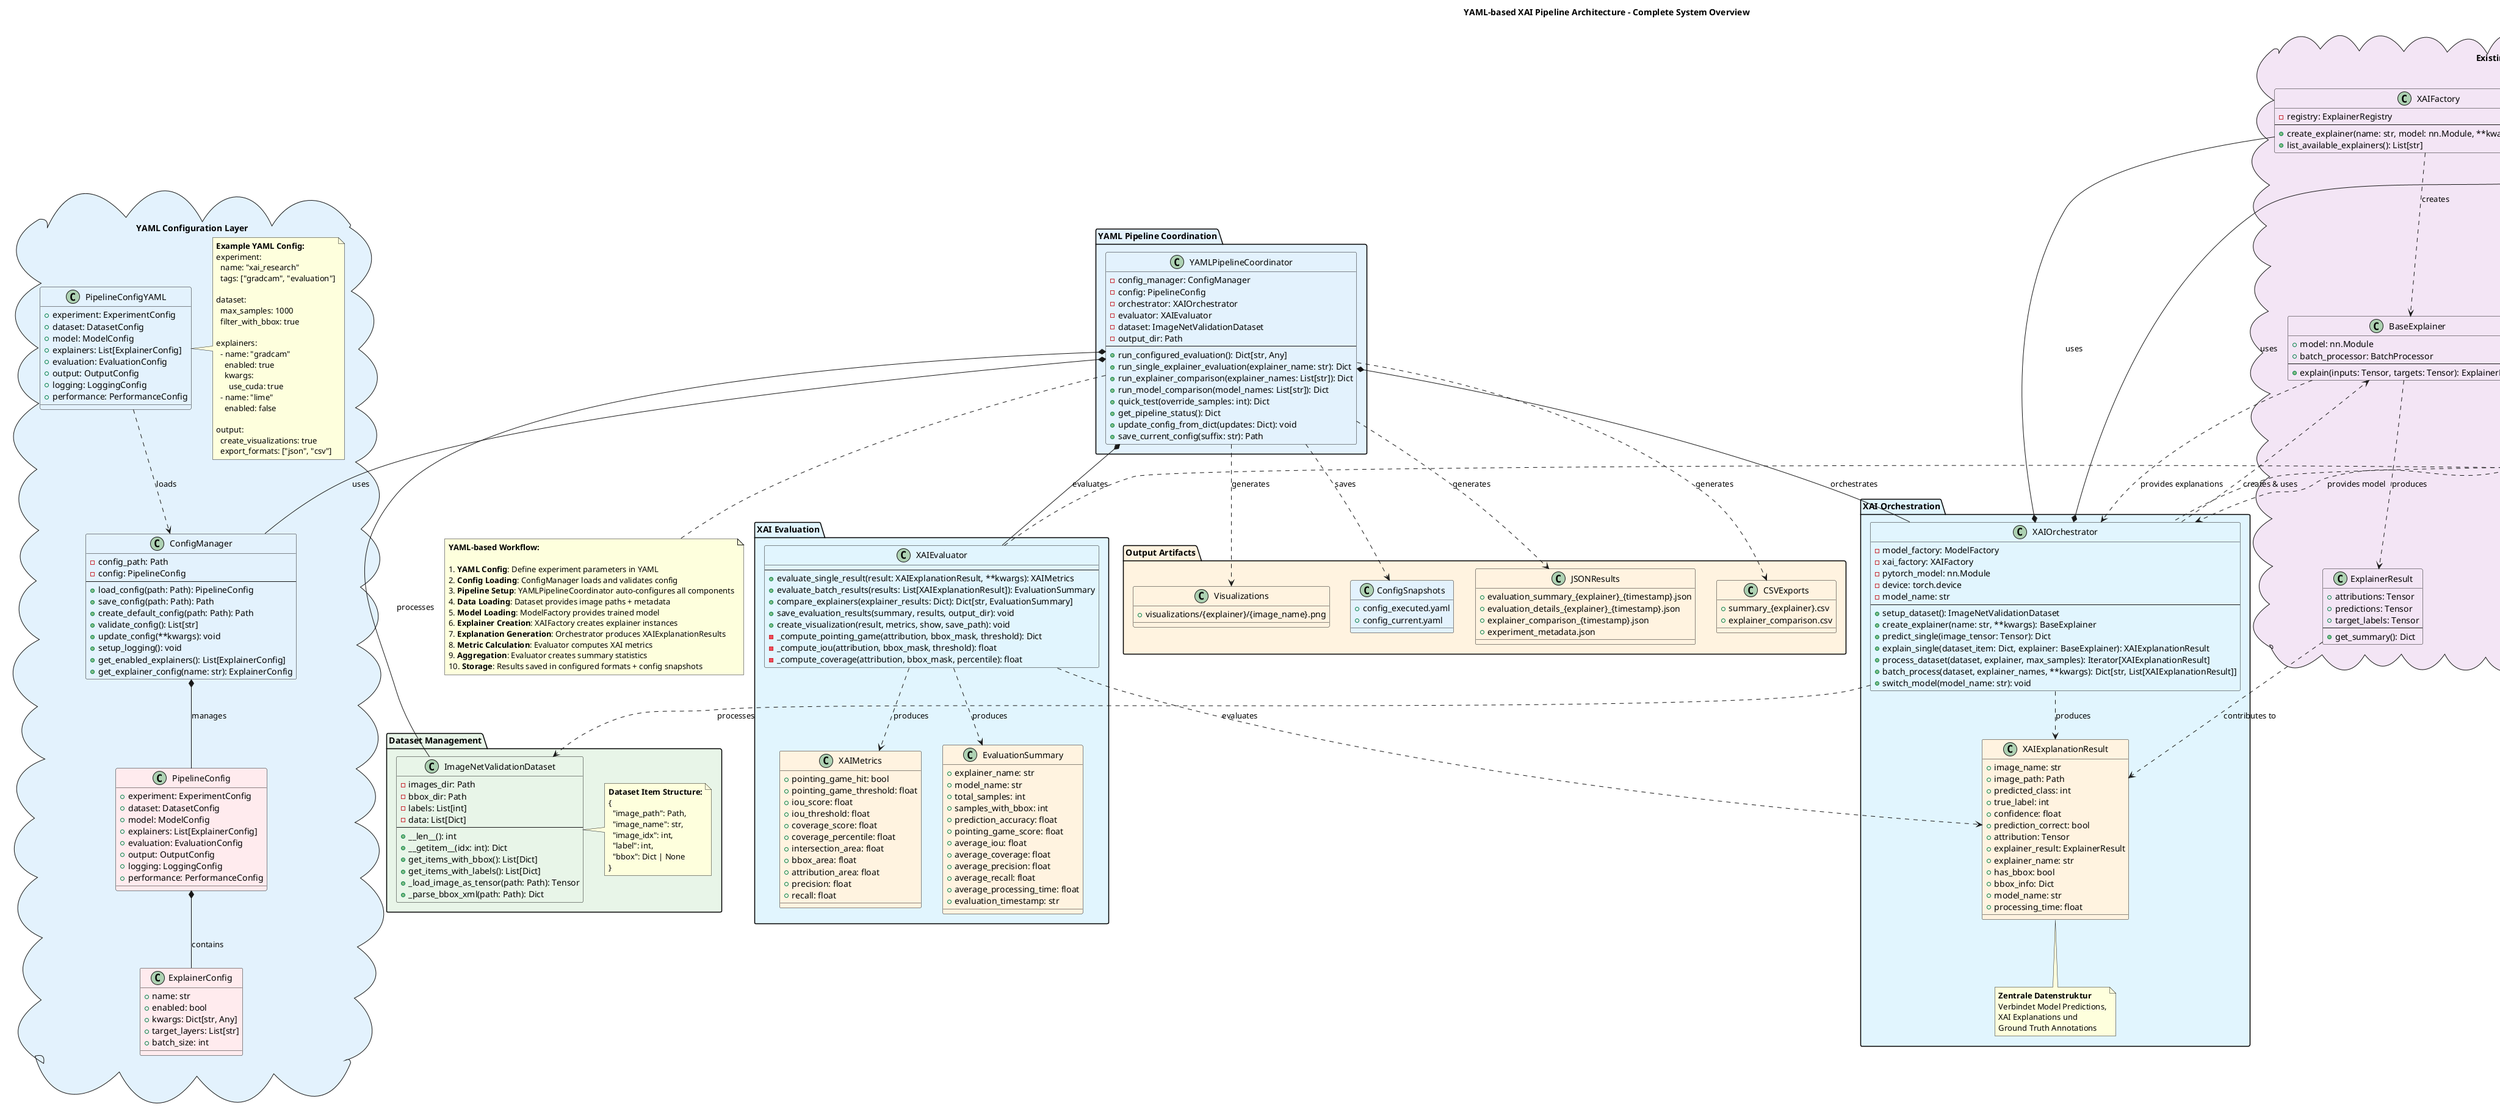 @startuml YAML_XAI_Pipeline_Architecture

!define COMPONENT_COLOR #E1F5FE
!define FACTORY_COLOR #F3E5F5
!define DATA_COLOR #E8F5E8
!define RESULT_COLOR #FFF3E0
!define CONFIG_COLOR #FFEBEE
!define YAML_COLOR #E3F2FD

title YAML-based XAI Pipeline Architecture - Complete System Overview

' ==== YAML CONFIGURATION LAYER ====
package "YAML Configuration Layer" <<Cloud>> YAML_COLOR {

  class "PipelineConfigYAML" as config_yaml YAML_COLOR {
    + experiment: ExperimentConfig
    + dataset: DatasetConfig
    + model: ModelConfig
    + explainers: List[ExplainerConfig]
    + evaluation: EvaluationConfig
    + output: OutputConfig
    + logging: LoggingConfig
    + performance: PerformanceConfig
  }

  class ConfigManager YAML_COLOR {
    - config_path: Path
    - config: PipelineConfig
    --
    + load_config(path: Path): PipelineConfig
    + save_config(path: Path): Path
    + create_default_config(path: Path): Path
    + validate_config(): List[str]
    + update_config(**kwargs): void
    + setup_logging(): void
    + get_enabled_explainers(): List[ExplainerConfig]
    + get_explainer_config(name: str): ExplainerConfig
  }

  class PipelineConfig CONFIG_COLOR {
    + experiment: ExperimentConfig
    + dataset: DatasetConfig
    + model: ModelConfig
    + explainers: List[ExplainerConfig]
    + evaluation: EvaluationConfig
    + output: OutputConfig
    + logging: LoggingConfig
    + performance: PerformanceConfig
  }

  class ExplainerConfig CONFIG_COLOR {
    + name: str
    + enabled: bool
    + kwargs: Dict[str, Any]
    + target_layers: List[str]
    + batch_size: int
  }

  note right of config_yaml
    **Example YAML Config:**
    experiment:
      name: "xai_research"
      tags: ["gradcam", "evaluation"]

    dataset:
      max_samples: 1000
      filter_with_bbox: true

    explainers:
      - name: "gradcam"
        enabled: true
        kwargs:
          use_cuda: true
      - name: "lime"
        enabled: false

    output:
      create_visualizations: true
      export_formats: ["json", "csv"]
  end note
}

' ==== DEINE BESTEHENDEN MODULE ====
package "Existing Infrastructure" <<Cloud>> FACTORY_COLOR {

  class ModelFactory <<Singleton>> FACTORY_COLOR {
    - instance: ModelFactory
    - current_model: ModelInterface
    --
    + get_instance(): ModelFactory
    + load_model(name: str): ModelInterface
    + has_model_loaded(): bool
    + get_current_model_info(): Dict
  }

  class ModelInterface FACTORY_COLOR {
    + model_name: str
    + get_pytorch_model(): nn.Module
    + get_model_info(): Dict
    + get_conv_layers(): List[str]
    + get_layer_by_name(name: str): nn.Module
  }

  class XAIFactory FACTORY_COLOR {
    - registry: ExplainerRegistry
    --
    + create_explainer(name: str, model: nn.Module, **kwargs): BaseExplainer
    + list_available_explainers(): List[str]
  }

  class BaseExplainer FACTORY_COLOR {
    + model: nn.Module
    + batch_processor: BatchProcessor
    --
    + explain(inputs: Tensor, targets: Tensor): ExplainerResult
  }

  class ExplainerResult FACTORY_COLOR {
    + attributions: Tensor
    + predictions: Tensor
    + target_labels: Tensor
    --
    + get_summary(): Dict
  }
}

' ==== DATASET MODULE ====
package "Dataset Management" DATA_COLOR {

  class ImageNetValidationDataset DATA_COLOR {
    - images_dir: Path
    - bbox_dir: Path
    - labels: List[int]
    - data: List[Dict]
    --
    + __len__(): int
    + __getitem__(idx: int): Dict
    + get_items_with_bbox(): List[Dict]
    + get_items_with_labels(): List[Dict]
    + _load_image_as_tensor(path: Path): Tensor
    + _parse_bbox_xml(path: Path): Dict
  }

  note right of ImageNetValidationDataset
    **Dataset Item Structure:**
    {
      "image_path": Path,
      "image_name": str,
      "image_idx": int,
      "label": int,
      "bbox": Dict | None
    }
  end note
}

' ==== ORCHESTRATOR MODULE ====
package "XAI Orchestration" COMPONENT_COLOR {

  class XAIOrchestrator COMPONENT_COLOR {
    - model_factory: ModelFactory
    - xai_factory: XAIFactory
    - pytorch_model: nn.Module
    - device: torch.device
    - model_name: str
    --
    + setup_dataset(): ImageNetValidationDataset
    + create_explainer(name: str, **kwargs): BaseExplainer
    + predict_single(image_tensor: Tensor): Dict
    + explain_single(dataset_item: Dict, explainer: BaseExplainer): XAIExplanationResult
    + process_dataset(dataset, explainer, max_samples): Iterator[XAIExplanationResult]
    + batch_process(dataset, explainer_names, **kwargs): Dict[str, List[XAIExplanationResult]]
    + switch_model(model_name: str): void
  }

  class XAIExplanationResult RESULT_COLOR {
    + image_name: str
    + image_path: Path
    + predicted_class: int
    + true_label: int
    + confidence: float
    + prediction_correct: bool
    + attribution: Tensor
    + explainer_result: ExplainerResult
    + explainer_name: str
    + has_bbox: bool
    + bbox_info: Dict
    + model_name: str
    + processing_time: float
  }

  note bottom of XAIExplanationResult
    **Zentrale Datenstruktur**
    Verbindet Model Predictions,
    XAI Explanations und
    Ground Truth Annotations
  end note
}

' ==== EVALUATOR MODULE ====
package "XAI Evaluation" COMPONENT_COLOR {

  class XAIEvaluator COMPONENT_COLOR {
    --
    + evaluate_single_result(result: XAIExplanationResult, **kwargs): XAIMetrics
    + evaluate_batch_results(results: List[XAIExplanationResult]): EvaluationSummary
    + compare_explainers(explainer_results: Dict): Dict[str, EvaluationSummary]
    + save_evaluation_results(summary, results, output_dir): void
    + create_visualization(result, metrics, show, save_path): void
    - _compute_pointing_game(attribution, bbox_mask, threshold): Dict
    - _compute_iou(attribution, bbox_mask, threshold): float
    - _compute_coverage(attribution, bbox_mask, percentile): float
  }

  class XAIMetrics RESULT_COLOR {
    + pointing_game_hit: bool
    + pointing_game_threshold: float
    + iou_score: float
    + iou_threshold: float
    + coverage_score: float
    + coverage_percentile: float
    + intersection_area: float
    + bbox_area: float
    + attribution_area: float
    + precision: float
    + recall: float
  }

  class EvaluationSummary RESULT_COLOR {
    + explainer_name: str
    + model_name: str
    + total_samples: int
    + samples_with_bbox: int
    + prediction_accuracy: float
    + pointing_game_score: float
    + average_iou: float
    + average_coverage: float
    + average_precision: float
    + average_recall: float
    + average_processing_time: float
    + evaluation_timestamp: str
  }
}

' ==== YAML-BASED COORDINATOR MODULE ====
package "YAML Pipeline Coordination" YAML_COLOR {

  class YAMLPipelineCoordinator YAML_COLOR {
    - config_manager: ConfigManager
    - config: PipelineConfig
    - orchestrator: XAIOrchestrator
    - evaluator: XAIEvaluator
    - dataset: ImageNetValidationDataset
    - output_dir: Path
    --
    + run_configured_evaluation(): Dict[str, Any]
    + run_single_explainer_evaluation(explainer_name: str): Dict
    + run_explainer_comparison(explainer_names: List[str]): Dict
    + run_model_comparison(model_names: List[str]): Dict
    + quick_test(override_samples: int): Dict
    + get_pipeline_status(): Dict
    + update_config_from_dict(updates: Dict): void
    + save_current_config(suffix: str): Path
  }
}

' ==== OUTPUT ARTIFACTS ====
package "Output Artifacts" RESULT_COLOR {

  class "JSONResults" as json_results RESULT_COLOR {
    + evaluation_summary_{explainer}_{timestamp}.json
    + evaluation_details_{explainer}_{timestamp}.json
    + explainer_comparison_{timestamp}.json
    + experiment_metadata.json
  }

  class "CSVExports" as csv_exports RESULT_COLOR {
    + summary_{explainer}.csv
    + explainer_comparison.csv
  }

  class "Visualizations" as visualizations RESULT_COLOR {
    + visualizations/{explainer}/{image_name}.png
  }

  class "ConfigSnapshots" as config_snapshots YAML_COLOR {
    + config_executed.yaml
    + config_current.yaml
  }
}

' ==== RELATIONSHIPS ====

' Configuration Layer
config_yaml ..> ConfigManager : loads
ConfigManager *-- PipelineConfig : manages
PipelineConfig *-- ExplainerConfig : contains

' YAML Coordinator Dependencies
YAMLPipelineCoordinator *-- ConfigManager : uses
YAMLPipelineCoordinator *-- XAIOrchestrator : orchestrates
YAMLPipelineCoordinator *-- XAIEvaluator : evaluates
YAMLPipelineCoordinator *-- ImageNetValidationDataset : processes

' Orchestrator Dependencies
XAIOrchestrator *-- ModelFactory : uses
XAIOrchestrator *-- XAIFactory : uses
XAIOrchestrator ..> ImageNetValidationDataset : processes
XAIOrchestrator ..> BaseExplainer : creates & uses
XAIOrchestrator ..> XAIExplanationResult : produces

' Evaluator Dependencies
XAIEvaluator ..> XAIExplanationResult : evaluates
XAIEvaluator ..> XAIMetrics : produces
XAIEvaluator ..> EvaluationSummary : produces

' Factory Dependencies
ModelFactory ..> ModelInterface : creates
XAIFactory ..> BaseExplainer : creates
BaseExplainer ..> ExplainerResult : produces

' Data Flow Dependencies
ModelInterface ..> XAIOrchestrator : provides model
BaseExplainer ..> XAIOrchestrator : provides explanations
ExplainerResult ..> XAIExplanationResult : contributes to

' Output Generation
YAMLPipelineCoordinator ..> json_results : generates
YAMLPipelineCoordinator ..> csv_exports : generates
YAMLPipelineCoordinator ..> visualizations : generates
YAMLPipelineCoordinator ..> config_snapshots : saves

' ==== DATA FLOW ANNOTATIONS ====

note as DataFlow1
  **YAML-driven Data Flow:**
  1. YAML Config → ConfigManager
  2. Config → YAMLPipelineCoordinator
  3. Dataset Item → Orchestrator
  4. Model Prediction → XAIExplanationResult
  5. XAI Attribution → XAIExplanationResult
  6. XAIExplanationResult → Evaluator
  7. Evaluation Metrics → Summary
  8. Multi-format Output → Files
end note

note as DataFlow2
  **Key YAML Benefits:**
  • **Configuration as Code**: Versionable, reproducible
  • **User-Friendly**: No Python knowledge required
  • **Flexible Experiments**: Easy parameter variation
  • **Batch Processing**: Multiple configs for comparison
  • **Auto-Validation**: Config validation with error messages
  • **Organized Output**: Automatic experiment organization
end note

DataFlow1 .right. XAIOrchestrator
DataFlow2 .left. XAIEvaluator

' ==== WORKFLOW ANNOTATION ====

note as Workflow
  **YAML-based Workflow:**

  1. **YAML Config**: Define experiment parameters in YAML
  2. **Config Loading**: ConfigManager loads and validates config
  3. **Pipeline Setup**: YAMLPipelineCoordinator auto-configures all components
  4. **Data Loading**: Dataset provides image paths + metadata
  5. **Model Loading**: ModelFactory provides trained model
  6. **Explainer Creation**: XAIFactory creates explainer instances
  7. **Explanation Generation**: Orchestrator produces XAIExplanationResults
  8. **Metric Calculation**: Evaluator computes XAI metrics
  9. **Aggregation**: Evaluator creates summary statistics
  10. **Storage**: Results saved in configured formats + config snapshots
end note

Workflow .up. YAMLPipelineCoordinator

@enduml
